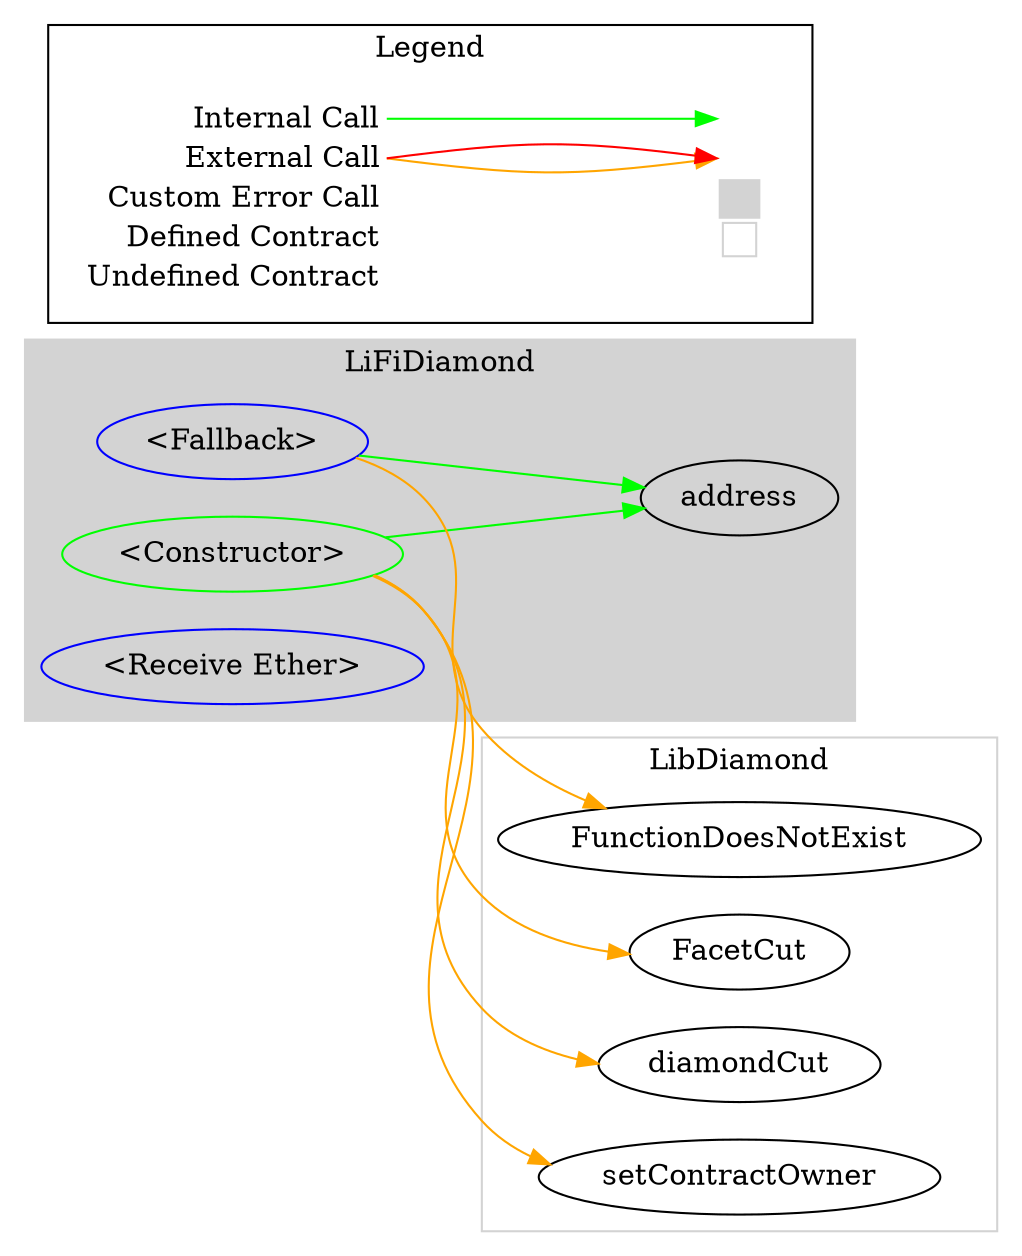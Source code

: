 digraph G {
  graph [ ratio = "auto", page = "100", compound =true ];
subgraph "clusterLiFiDiamond" {
  graph [ label = "LiFiDiamond", color = "lightgray", style = "filled", bgcolor = "lightgray" ];
  "LiFiDiamond.<Constructor>" [ label = "<Constructor>", color = "green" ];
  "LiFiDiamond.<Fallback>" [ label = "<Fallback>", color = "blue" ];
  "LiFiDiamond.<Receive Ether>" [ label = "<Receive Ether>", color = "blue" ];
  "LiFiDiamond.address" [ label = "address" ];
}

subgraph "clusterLibDiamond" {
  graph [ label = "LibDiamond", color = "lightgray" ];
  "LibDiamond.setContractOwner" [ label = "setContractOwner" ];
  "LibDiamond.FacetCut" [ label = "FacetCut" ];
  "LibDiamond.diamondCut" [ label = "diamondCut" ];
  "LibDiamond.FunctionDoesNotExist" [ label = "FunctionDoesNotExist" ];
}

  "LiFiDiamond.<Constructor>";
  "LibDiamond.setContractOwner";
  "LibDiamond.FacetCut";
  "LibDiamond.diamondCut";
  "LiFiDiamond.address";
  "LiFiDiamond.<Fallback>";
  "LibDiamond.FunctionDoesNotExist";
  "LiFiDiamond.<Constructor>" -> "LibDiamond.setContractOwner" [ color = "orange" ];
  "LiFiDiamond.<Constructor>" -> "LibDiamond.FacetCut" [ color = "orange" ];
  "LiFiDiamond.<Constructor>" -> "LibDiamond.diamondCut" [ color = "orange" ];
  "LiFiDiamond.<Constructor>" -> "LiFiDiamond.address" [ color = "green" ];
  "LiFiDiamond.<Fallback>" -> "LiFiDiamond.address" [ color = "green" ];
  "LiFiDiamond.<Fallback>" -> "LibDiamond.FunctionDoesNotExist" [ color = "orange" ];


rankdir=LR
node [shape=plaintext]
subgraph cluster_01 { 
label = "Legend";
key [label=<<table border="0" cellpadding="2" cellspacing="0" cellborder="0">
  <tr><td align="right" port="i1">Internal Call</td></tr>
  <tr><td align="right" port="i2">External Call</td></tr>
  <tr><td align="right" port="i2">Custom Error Call</td></tr>
  <tr><td align="right" port="i3">Defined Contract</td></tr>
  <tr><td align="right" port="i4">Undefined Contract</td></tr>
  </table>>]
key2 [label=<<table border="0" cellpadding="2" cellspacing="0" cellborder="0">
  <tr><td port="i1">&nbsp;&nbsp;&nbsp;</td></tr>
  <tr><td port="i2">&nbsp;&nbsp;&nbsp;</td></tr>
  <tr><td port="i3" bgcolor="lightgray">&nbsp;&nbsp;&nbsp;</td></tr>
  <tr><td port="i4">
    <table border="1" cellborder="0" cellspacing="0" cellpadding="7" color="lightgray">
      <tr>
       <td></td>
      </tr>
     </table>
  </td></tr>
  </table>>]
key:i1:e -> key2:i1:w [color="green"]
key:i2:e -> key2:i2:w [color="orange"]
key:i2:e -> key2:i2:w [color="red"]
}
}

